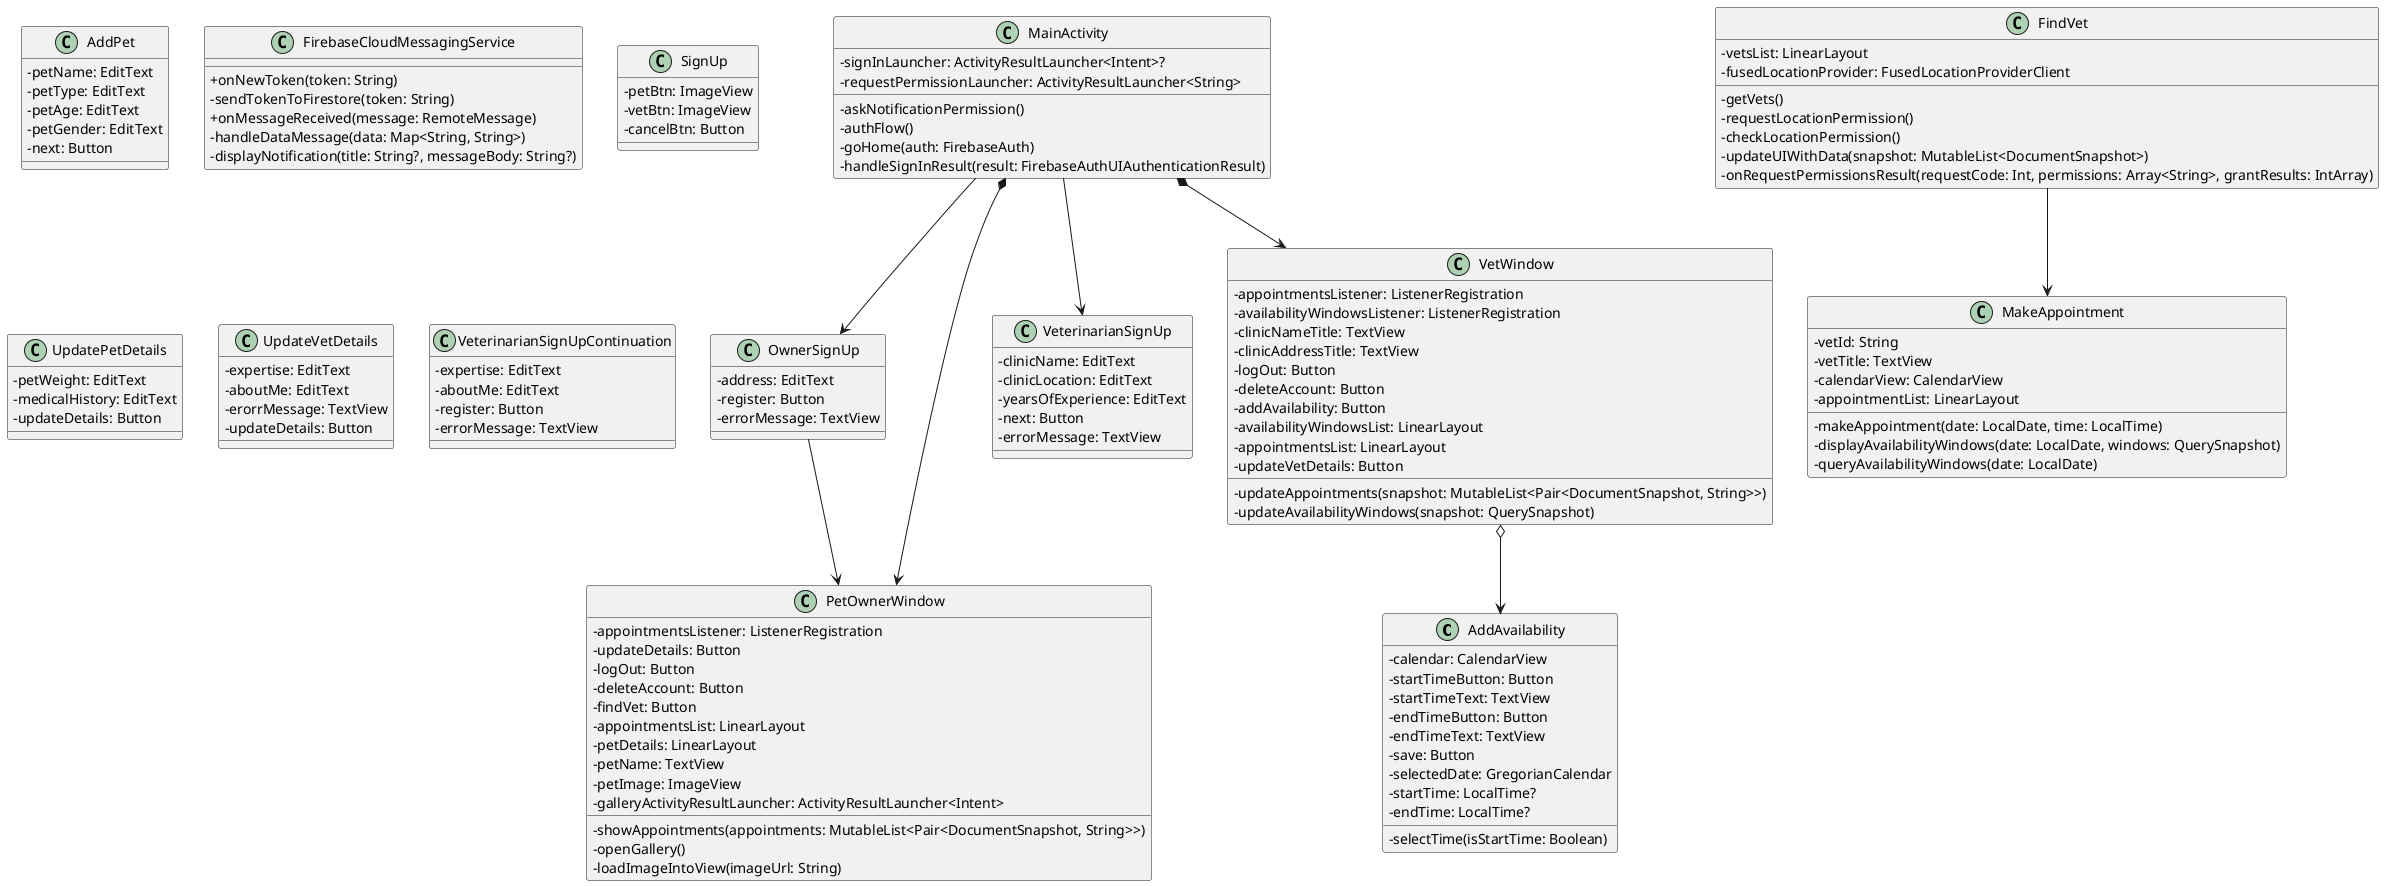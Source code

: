 @startuml
skinparam classAttributeIconSize 0

class AddAvailability {
    - calendar: CalendarView
    - startTimeButton: Button
    - startTimeText: TextView
    - endTimeButton: Button
    - endTimeText: TextView
    - save: Button
    - selectedDate: GregorianCalendar
    - startTime: LocalTime?
    - endTime: LocalTime?
    - selectTime(isStartTime: Boolean)
}

class AddPet {
    - petName: EditText
    - petType: EditText
    - petAge: EditText
    - petGender: EditText
    - next: Button
}

class FindVet {
    - vetsList: LinearLayout
    - fusedLocationProvider: FusedLocationProviderClient
    - getVets()
    - requestLocationPermission()
    - checkLocationPermission()
    - updateUIWithData(snapshot: MutableList<DocumentSnapshot>)
    - onRequestPermissionsResult(requestCode: Int, permissions: Array<String>, grantResults: IntArray)
}

class FirebaseCloudMessagingService {
    + onNewToken(token: String)
    - sendTokenToFirestore(token: String)
    + onMessageReceived(message: RemoteMessage)
    - handleDataMessage(data: Map<String, String>)
    - displayNotification(title: String?, messageBody: String?)
}

class MainActivity {
    - signInLauncher: ActivityResultLauncher<Intent>?
    - requestPermissionLauncher: ActivityResultLauncher<String>
    - askNotificationPermission()
    - authFlow()
    - goHome(auth: FirebaseAuth)
    - handleSignInResult(result: FirebaseAuthUIAuthenticationResult)
}

class MakeAppointment {
    - vetId: String
    - vetTitle: TextView
    - calendarView: CalendarView
    - appointmentList: LinearLayout
    - makeAppointment(date: LocalDate, time: LocalTime)
    - displayAvailabilityWindows(date: LocalDate, windows: QuerySnapshot)
    - queryAvailabilityWindows(date: LocalDate)
}

class OwnerSignUp {
    - address: EditText
    - register: Button
    - errorMessage: TextView
}

class PetOwnerWindow {
    - appointmentsListener: ListenerRegistration
    - updateDetails: Button
    - logOut: Button
    - deleteAccount: Button
    - findVet: Button
    - appointmentsList: LinearLayout
    - petDetails: LinearLayout
    - petName: TextView
    - petImage: ImageView
    - showAppointments(appointments: MutableList<Pair<DocumentSnapshot, String>>)
    - openGallery()
    - galleryActivityResultLauncher: ActivityResultLauncher<Intent>
    - loadImageIntoView(imageUrl: String)
}

class SignUp {
    - petBtn: ImageView
    - vetBtn: ImageView
    - cancelBtn: Button
}

class UpdatePetDetails {
    - petWeight: EditText
    - medicalHistory: EditText
    - updateDetails: Button
}

class UpdateVetDetails {
    - expertise: EditText
    - aboutMe: EditText
    - erorrMessage: TextView
    - updateDetails: Button
}

class VeterinarianSignUp {
    - clinicName: EditText
    - clinicLocation: EditText
    - yearsOfExperience: EditText
    - next: Button
    - errorMessage: TextView
}

class VeterinarianSignUpContinuation {
    - expertise: EditText
    - aboutMe: EditText
    - register: Button
    - errorMessage: TextView
}

class VetWindow {
    - appointmentsListener: ListenerRegistration
    - availabilityWindowsListener: ListenerRegistration
    - clinicNameTitle: TextView
    - clinicAddressTitle: TextView
    - logOut: Button
    - deleteAccount: Button
    - addAvailability: Button
    - availabilityWindowsList: LinearLayout
    - appointmentsList: LinearLayout
    - updateVetDetails: Button
    - updateAppointments(snapshot: MutableList<Pair<DocumentSnapshot, String>>)
    - updateAvailabilityWindows(snapshot: QuerySnapshot)
}

MainActivity *--> PetOwnerWindow
MainActivity *--> VetWindow
VetWindow o--> AddAvailability
OwnerSignUp --> PetOwnerWindow
FindVet --> MakeAppointment
MainActivity --> OwnerSignUp
MainActivity --> VeterinarianSignUp

@enduml